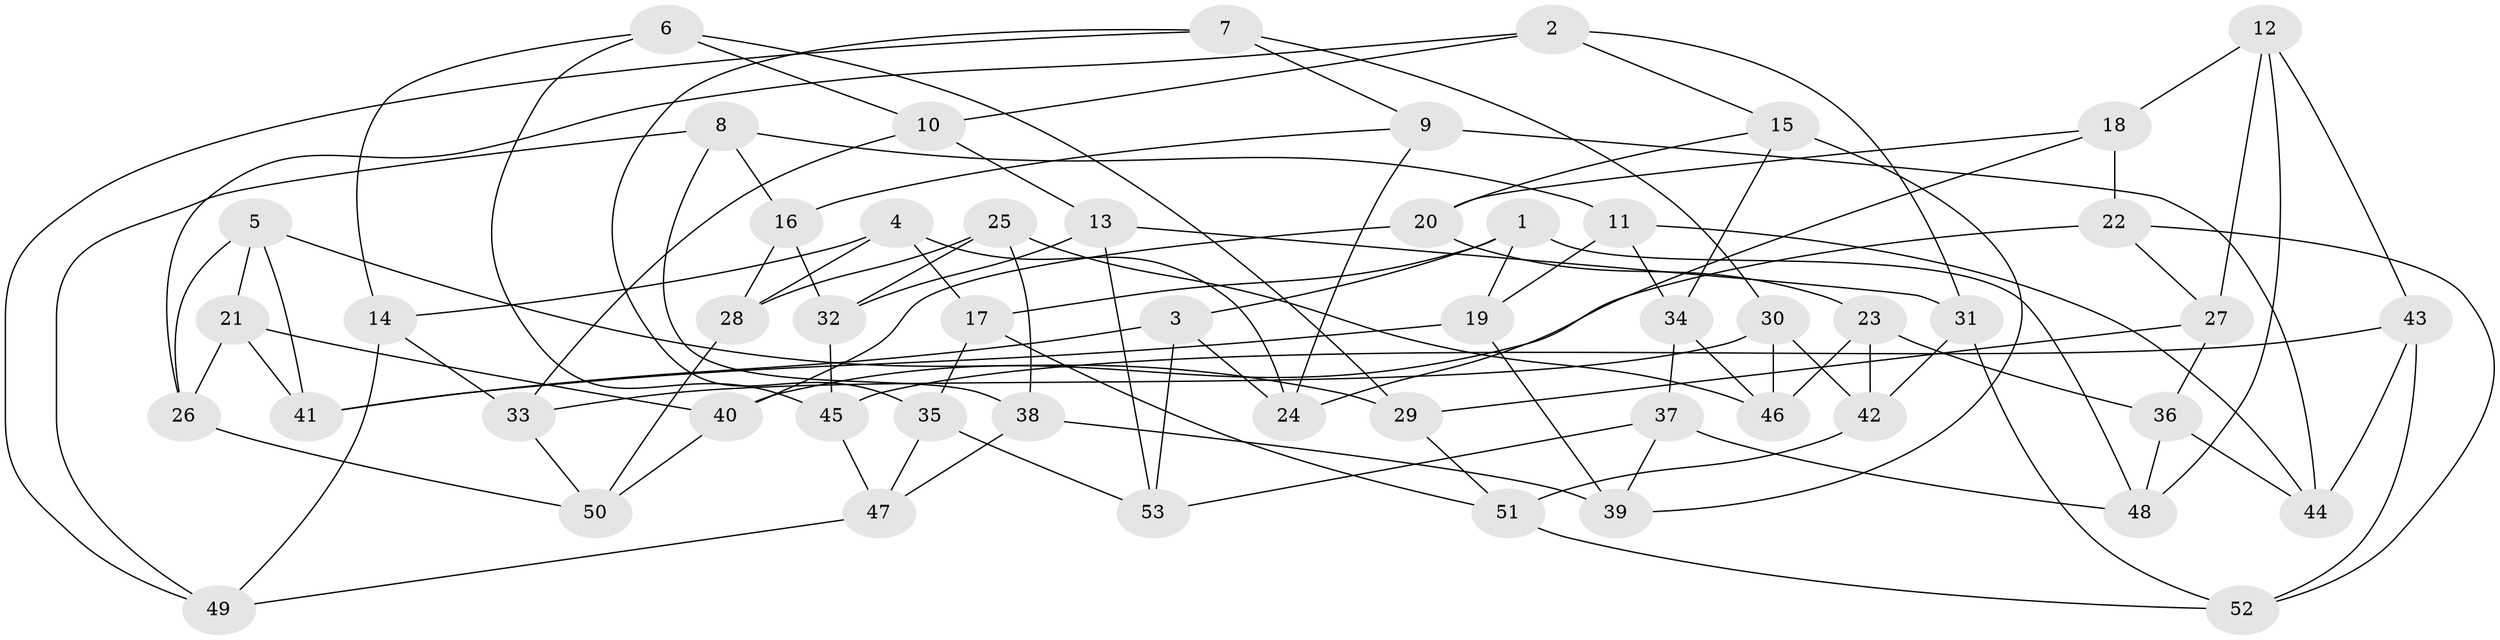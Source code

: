 // Generated by graph-tools (version 1.1) at 2025/50/03/09/25 03:50:51]
// undirected, 53 vertices, 106 edges
graph export_dot {
graph [start="1"]
  node [color=gray90,style=filled];
  1;
  2;
  3;
  4;
  5;
  6;
  7;
  8;
  9;
  10;
  11;
  12;
  13;
  14;
  15;
  16;
  17;
  18;
  19;
  20;
  21;
  22;
  23;
  24;
  25;
  26;
  27;
  28;
  29;
  30;
  31;
  32;
  33;
  34;
  35;
  36;
  37;
  38;
  39;
  40;
  41;
  42;
  43;
  44;
  45;
  46;
  47;
  48;
  49;
  50;
  51;
  52;
  53;
  1 -- 17;
  1 -- 19;
  1 -- 3;
  1 -- 48;
  2 -- 31;
  2 -- 10;
  2 -- 15;
  2 -- 26;
  3 -- 24;
  3 -- 53;
  3 -- 41;
  4 -- 24;
  4 -- 17;
  4 -- 14;
  4 -- 28;
  5 -- 21;
  5 -- 26;
  5 -- 41;
  5 -- 29;
  6 -- 29;
  6 -- 10;
  6 -- 14;
  6 -- 45;
  7 -- 35;
  7 -- 30;
  7 -- 9;
  7 -- 49;
  8 -- 16;
  8 -- 38;
  8 -- 11;
  8 -- 49;
  9 -- 16;
  9 -- 44;
  9 -- 24;
  10 -- 13;
  10 -- 33;
  11 -- 19;
  11 -- 44;
  11 -- 34;
  12 -- 27;
  12 -- 18;
  12 -- 43;
  12 -- 48;
  13 -- 31;
  13 -- 32;
  13 -- 53;
  14 -- 49;
  14 -- 33;
  15 -- 20;
  15 -- 39;
  15 -- 34;
  16 -- 32;
  16 -- 28;
  17 -- 35;
  17 -- 51;
  18 -- 24;
  18 -- 22;
  18 -- 20;
  19 -- 41;
  19 -- 39;
  20 -- 23;
  20 -- 40;
  21 -- 40;
  21 -- 41;
  21 -- 26;
  22 -- 52;
  22 -- 27;
  22 -- 40;
  23 -- 46;
  23 -- 36;
  23 -- 42;
  25 -- 46;
  25 -- 32;
  25 -- 38;
  25 -- 28;
  26 -- 50;
  27 -- 36;
  27 -- 29;
  28 -- 50;
  29 -- 51;
  30 -- 33;
  30 -- 42;
  30 -- 46;
  31 -- 42;
  31 -- 52;
  32 -- 45;
  33 -- 50;
  34 -- 46;
  34 -- 37;
  35 -- 47;
  35 -- 53;
  36 -- 44;
  36 -- 48;
  37 -- 53;
  37 -- 39;
  37 -- 48;
  38 -- 39;
  38 -- 47;
  40 -- 50;
  42 -- 51;
  43 -- 52;
  43 -- 45;
  43 -- 44;
  45 -- 47;
  47 -- 49;
  51 -- 52;
}

